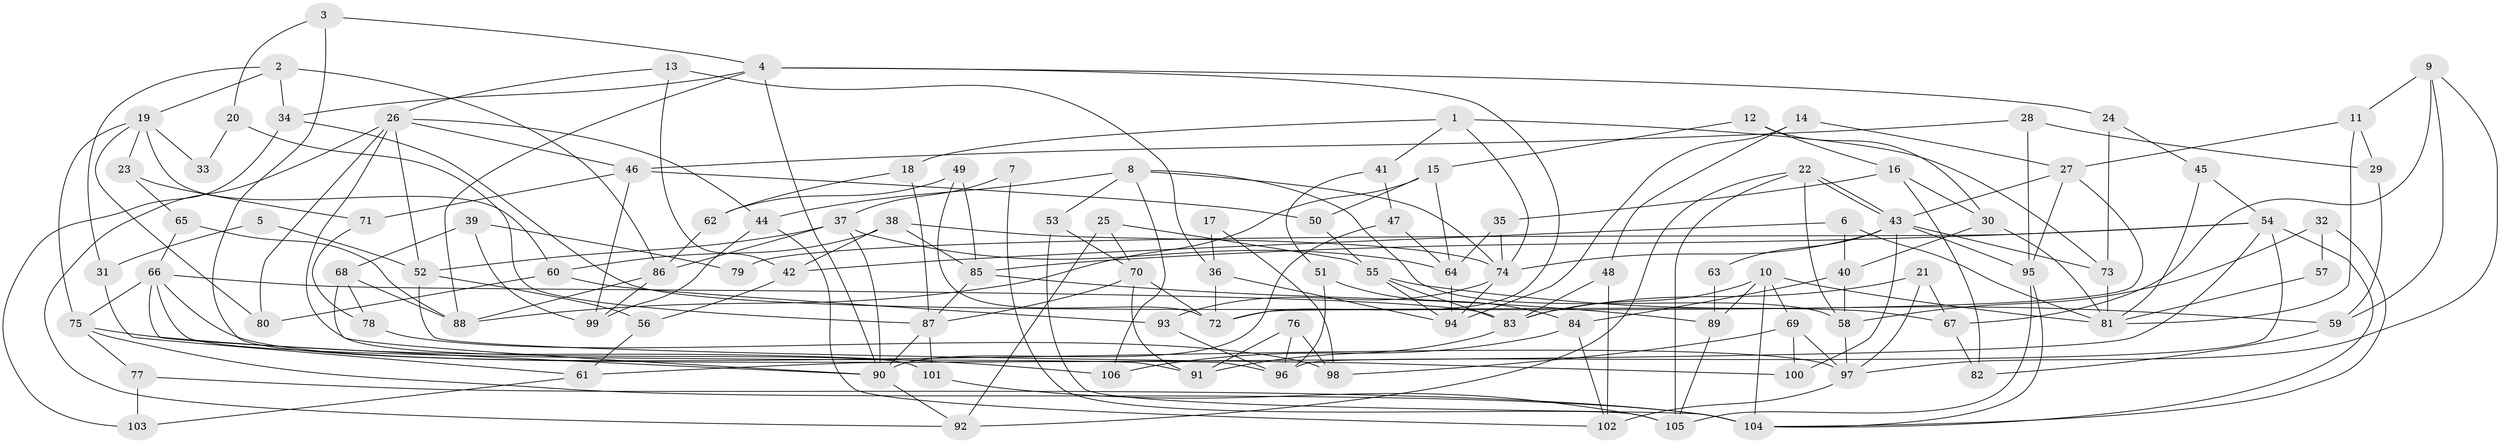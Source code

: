 // Generated by graph-tools (version 1.1) at 2025/02/03/09/25 03:02:03]
// undirected, 106 vertices, 212 edges
graph export_dot {
graph [start="1"]
  node [color=gray90,style=filled];
  1;
  2;
  3;
  4;
  5;
  6;
  7;
  8;
  9;
  10;
  11;
  12;
  13;
  14;
  15;
  16;
  17;
  18;
  19;
  20;
  21;
  22;
  23;
  24;
  25;
  26;
  27;
  28;
  29;
  30;
  31;
  32;
  33;
  34;
  35;
  36;
  37;
  38;
  39;
  40;
  41;
  42;
  43;
  44;
  45;
  46;
  47;
  48;
  49;
  50;
  51;
  52;
  53;
  54;
  55;
  56;
  57;
  58;
  59;
  60;
  61;
  62;
  63;
  64;
  65;
  66;
  67;
  68;
  69;
  70;
  71;
  72;
  73;
  74;
  75;
  76;
  77;
  78;
  79;
  80;
  81;
  82;
  83;
  84;
  85;
  86;
  87;
  88;
  89;
  90;
  91;
  92;
  93;
  94;
  95;
  96;
  97;
  98;
  99;
  100;
  101;
  102;
  103;
  104;
  105;
  106;
  1 -- 73;
  1 -- 74;
  1 -- 18;
  1 -- 41;
  2 -- 34;
  2 -- 86;
  2 -- 19;
  2 -- 31;
  3 -- 4;
  3 -- 96;
  3 -- 20;
  4 -- 90;
  4 -- 34;
  4 -- 24;
  4 -- 72;
  4 -- 88;
  5 -- 52;
  5 -- 31;
  6 -- 81;
  6 -- 40;
  6 -- 42;
  7 -- 105;
  7 -- 37;
  8 -- 53;
  8 -- 58;
  8 -- 44;
  8 -- 74;
  8 -- 106;
  9 -- 97;
  9 -- 11;
  9 -- 59;
  9 -- 67;
  10 -- 104;
  10 -- 83;
  10 -- 69;
  10 -- 81;
  10 -- 89;
  11 -- 81;
  11 -- 27;
  11 -- 29;
  12 -- 16;
  12 -- 15;
  12 -- 30;
  13 -- 42;
  13 -- 26;
  13 -- 36;
  14 -- 94;
  14 -- 27;
  14 -- 48;
  15 -- 50;
  15 -- 88;
  15 -- 64;
  16 -- 30;
  16 -- 82;
  16 -- 35;
  17 -- 98;
  17 -- 36;
  18 -- 87;
  18 -- 62;
  19 -- 60;
  19 -- 23;
  19 -- 33;
  19 -- 75;
  19 -- 80;
  20 -- 87;
  20 -- 33;
  21 -- 83;
  21 -- 97;
  21 -- 67;
  22 -- 43;
  22 -- 43;
  22 -- 92;
  22 -- 58;
  22 -- 105;
  23 -- 65;
  23 -- 71;
  24 -- 73;
  24 -- 45;
  25 -- 92;
  25 -- 55;
  25 -- 70;
  26 -- 52;
  26 -- 46;
  26 -- 44;
  26 -- 80;
  26 -- 92;
  26 -- 101;
  27 -- 95;
  27 -- 43;
  27 -- 72;
  28 -- 29;
  28 -- 95;
  28 -- 46;
  29 -- 59;
  30 -- 81;
  30 -- 40;
  31 -- 61;
  32 -- 104;
  32 -- 58;
  32 -- 57;
  34 -- 103;
  34 -- 67;
  35 -- 74;
  35 -- 64;
  36 -- 72;
  36 -- 94;
  37 -- 90;
  37 -- 64;
  37 -- 52;
  37 -- 86;
  38 -- 74;
  38 -- 85;
  38 -- 42;
  38 -- 60;
  39 -- 99;
  39 -- 68;
  39 -- 79;
  40 -- 84;
  40 -- 58;
  41 -- 47;
  41 -- 51;
  42 -- 56;
  43 -- 74;
  43 -- 63;
  43 -- 73;
  43 -- 95;
  43 -- 100;
  44 -- 99;
  44 -- 102;
  45 -- 54;
  45 -- 81;
  46 -- 99;
  46 -- 50;
  46 -- 71;
  47 -- 90;
  47 -- 64;
  48 -- 102;
  48 -- 83;
  49 -- 85;
  49 -- 72;
  49 -- 62;
  50 -- 55;
  51 -- 96;
  51 -- 84;
  52 -- 100;
  52 -- 56;
  53 -- 104;
  53 -- 70;
  54 -- 104;
  54 -- 96;
  54 -- 61;
  54 -- 79;
  54 -- 85;
  55 -- 83;
  55 -- 94;
  55 -- 59;
  56 -- 61;
  57 -- 81;
  58 -- 97;
  59 -- 82;
  60 -- 80;
  60 -- 93;
  61 -- 103;
  62 -- 86;
  63 -- 89;
  64 -- 94;
  65 -- 88;
  65 -- 66;
  66 -- 83;
  66 -- 97;
  66 -- 75;
  66 -- 90;
  66 -- 91;
  67 -- 82;
  68 -- 88;
  68 -- 90;
  68 -- 78;
  69 -- 97;
  69 -- 98;
  69 -- 100;
  70 -- 72;
  70 -- 87;
  70 -- 91;
  71 -- 78;
  73 -- 81;
  74 -- 94;
  74 -- 93;
  75 -- 77;
  75 -- 104;
  75 -- 106;
  76 -- 91;
  76 -- 98;
  76 -- 96;
  77 -- 104;
  77 -- 103;
  78 -- 98;
  83 -- 91;
  84 -- 106;
  84 -- 102;
  85 -- 89;
  85 -- 87;
  86 -- 88;
  86 -- 99;
  87 -- 90;
  87 -- 101;
  89 -- 105;
  90 -- 92;
  93 -- 96;
  95 -- 105;
  95 -- 104;
  97 -- 102;
  101 -- 105;
}
